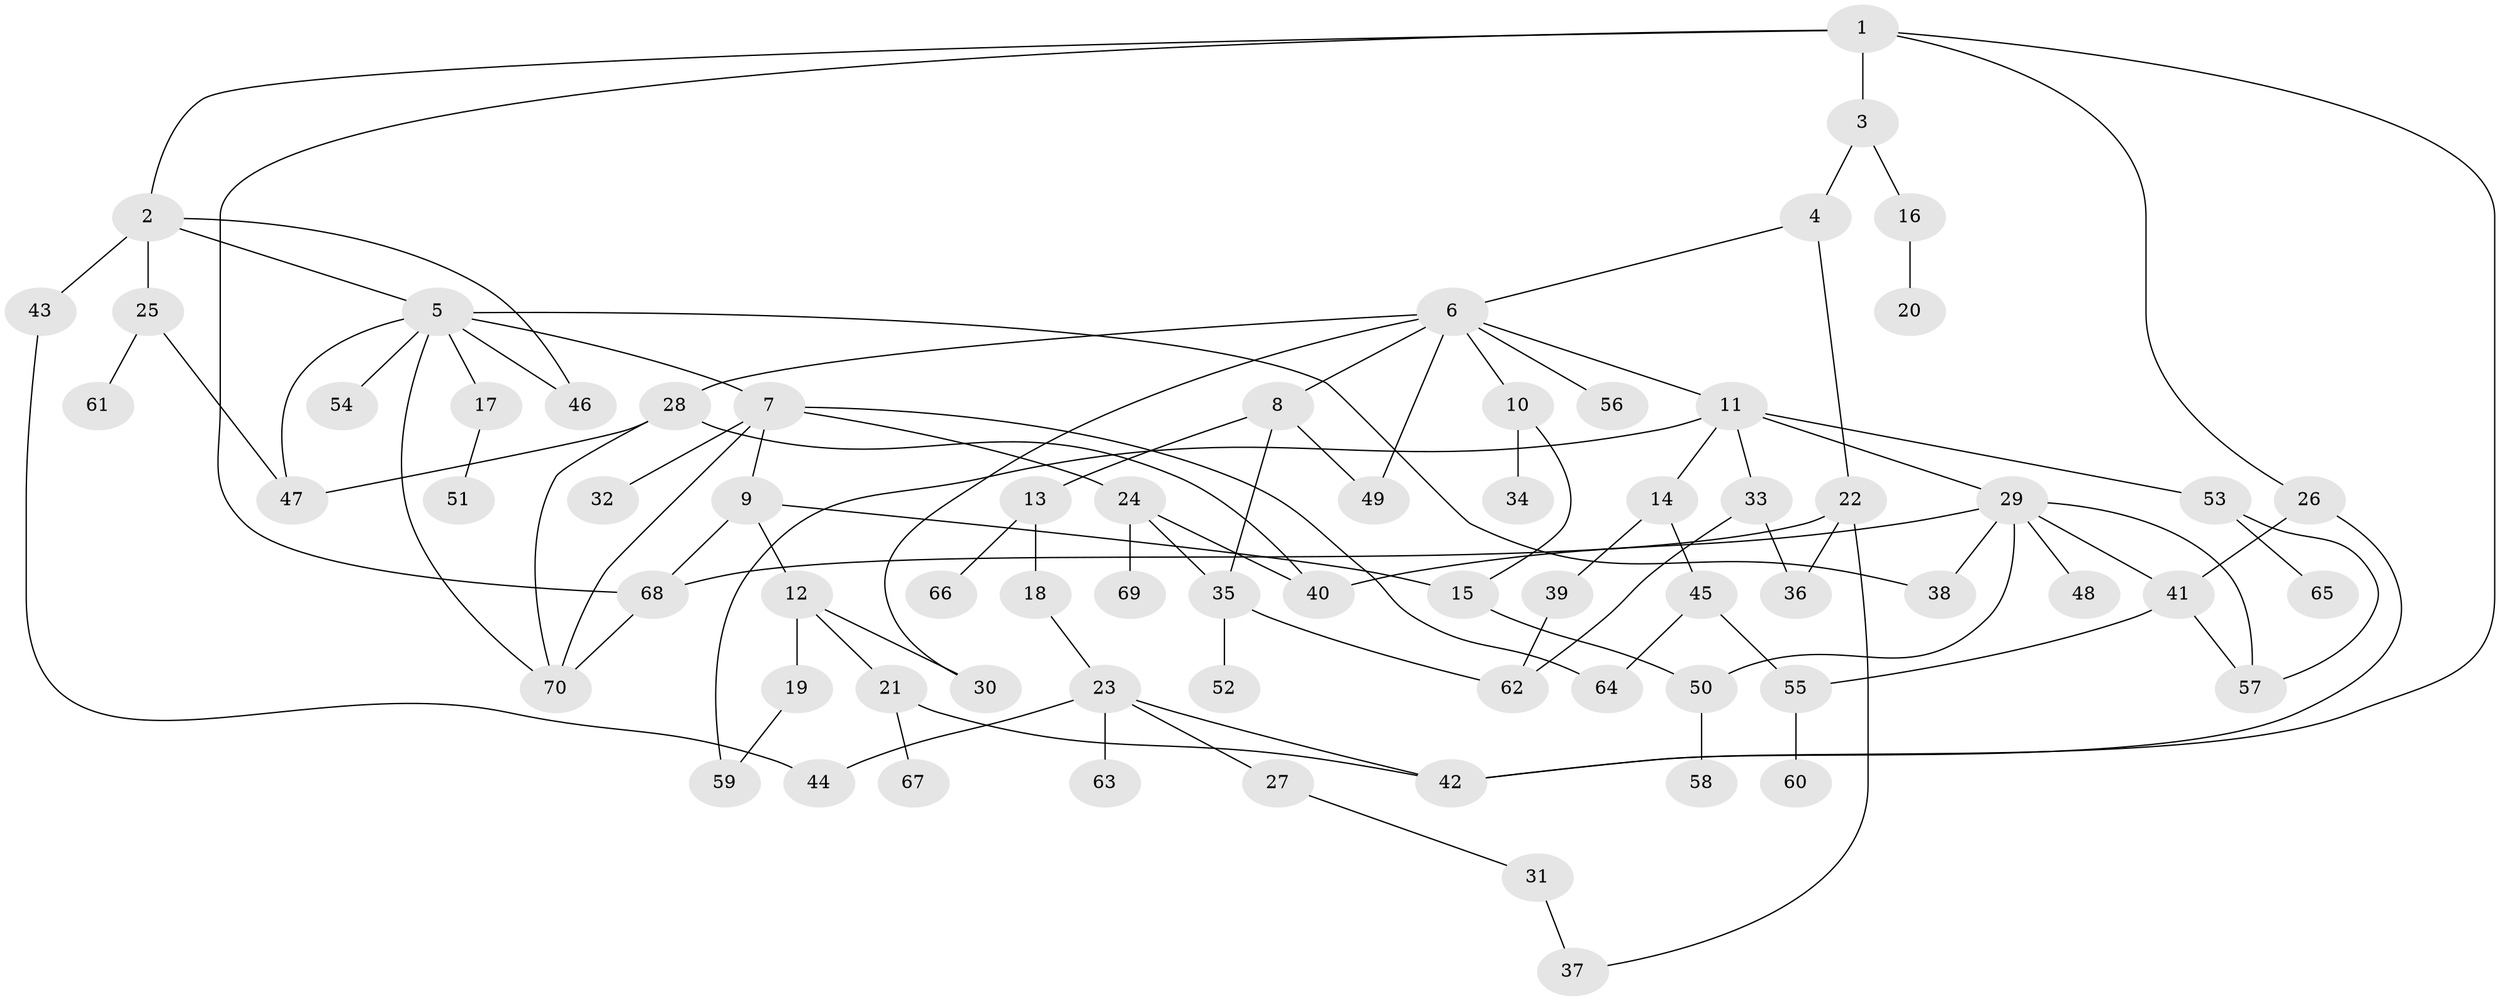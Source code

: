 // coarse degree distribution, {6: 0.04878048780487805, 4: 0.14634146341463414, 3: 0.14634146341463414, 5: 0.07317073170731707, 8: 0.024390243902439025, 9: 0.024390243902439025, 2: 0.24390243902439024, 7: 0.04878048780487805, 1: 0.24390243902439024}
// Generated by graph-tools (version 1.1) at 2025/51/02/27/25 19:51:37]
// undirected, 70 vertices, 99 edges
graph export_dot {
graph [start="1"]
  node [color=gray90,style=filled];
  1;
  2;
  3;
  4;
  5;
  6;
  7;
  8;
  9;
  10;
  11;
  12;
  13;
  14;
  15;
  16;
  17;
  18;
  19;
  20;
  21;
  22;
  23;
  24;
  25;
  26;
  27;
  28;
  29;
  30;
  31;
  32;
  33;
  34;
  35;
  36;
  37;
  38;
  39;
  40;
  41;
  42;
  43;
  44;
  45;
  46;
  47;
  48;
  49;
  50;
  51;
  52;
  53;
  54;
  55;
  56;
  57;
  58;
  59;
  60;
  61;
  62;
  63;
  64;
  65;
  66;
  67;
  68;
  69;
  70;
  1 -- 2;
  1 -- 3;
  1 -- 26;
  1 -- 68;
  1 -- 42;
  2 -- 5;
  2 -- 25;
  2 -- 43;
  2 -- 46;
  3 -- 4;
  3 -- 16;
  4 -- 6;
  4 -- 22;
  5 -- 7;
  5 -- 17;
  5 -- 54;
  5 -- 38;
  5 -- 70;
  5 -- 46;
  5 -- 47;
  6 -- 8;
  6 -- 10;
  6 -- 11;
  6 -- 28;
  6 -- 56;
  6 -- 49;
  6 -- 30;
  7 -- 9;
  7 -- 24;
  7 -- 32;
  7 -- 70;
  7 -- 64;
  8 -- 13;
  8 -- 49;
  8 -- 35;
  9 -- 12;
  9 -- 15;
  9 -- 68;
  10 -- 15;
  10 -- 34;
  11 -- 14;
  11 -- 29;
  11 -- 33;
  11 -- 53;
  11 -- 59;
  12 -- 19;
  12 -- 21;
  12 -- 30;
  13 -- 18;
  13 -- 66;
  14 -- 39;
  14 -- 45;
  15 -- 50;
  16 -- 20;
  17 -- 51;
  18 -- 23;
  19 -- 59;
  21 -- 67;
  21 -- 42;
  22 -- 68;
  22 -- 36;
  22 -- 37;
  23 -- 27;
  23 -- 42;
  23 -- 44;
  23 -- 63;
  24 -- 35;
  24 -- 69;
  24 -- 40;
  25 -- 47;
  25 -- 61;
  26 -- 41;
  26 -- 42;
  27 -- 31;
  28 -- 40;
  28 -- 47;
  28 -- 70;
  29 -- 38;
  29 -- 40;
  29 -- 48;
  29 -- 50;
  29 -- 41;
  29 -- 57;
  31 -- 37;
  33 -- 36;
  33 -- 62;
  35 -- 52;
  35 -- 62;
  39 -- 62;
  41 -- 55;
  41 -- 57;
  43 -- 44;
  45 -- 64;
  45 -- 55;
  50 -- 58;
  53 -- 57;
  53 -- 65;
  55 -- 60;
  68 -- 70;
}
